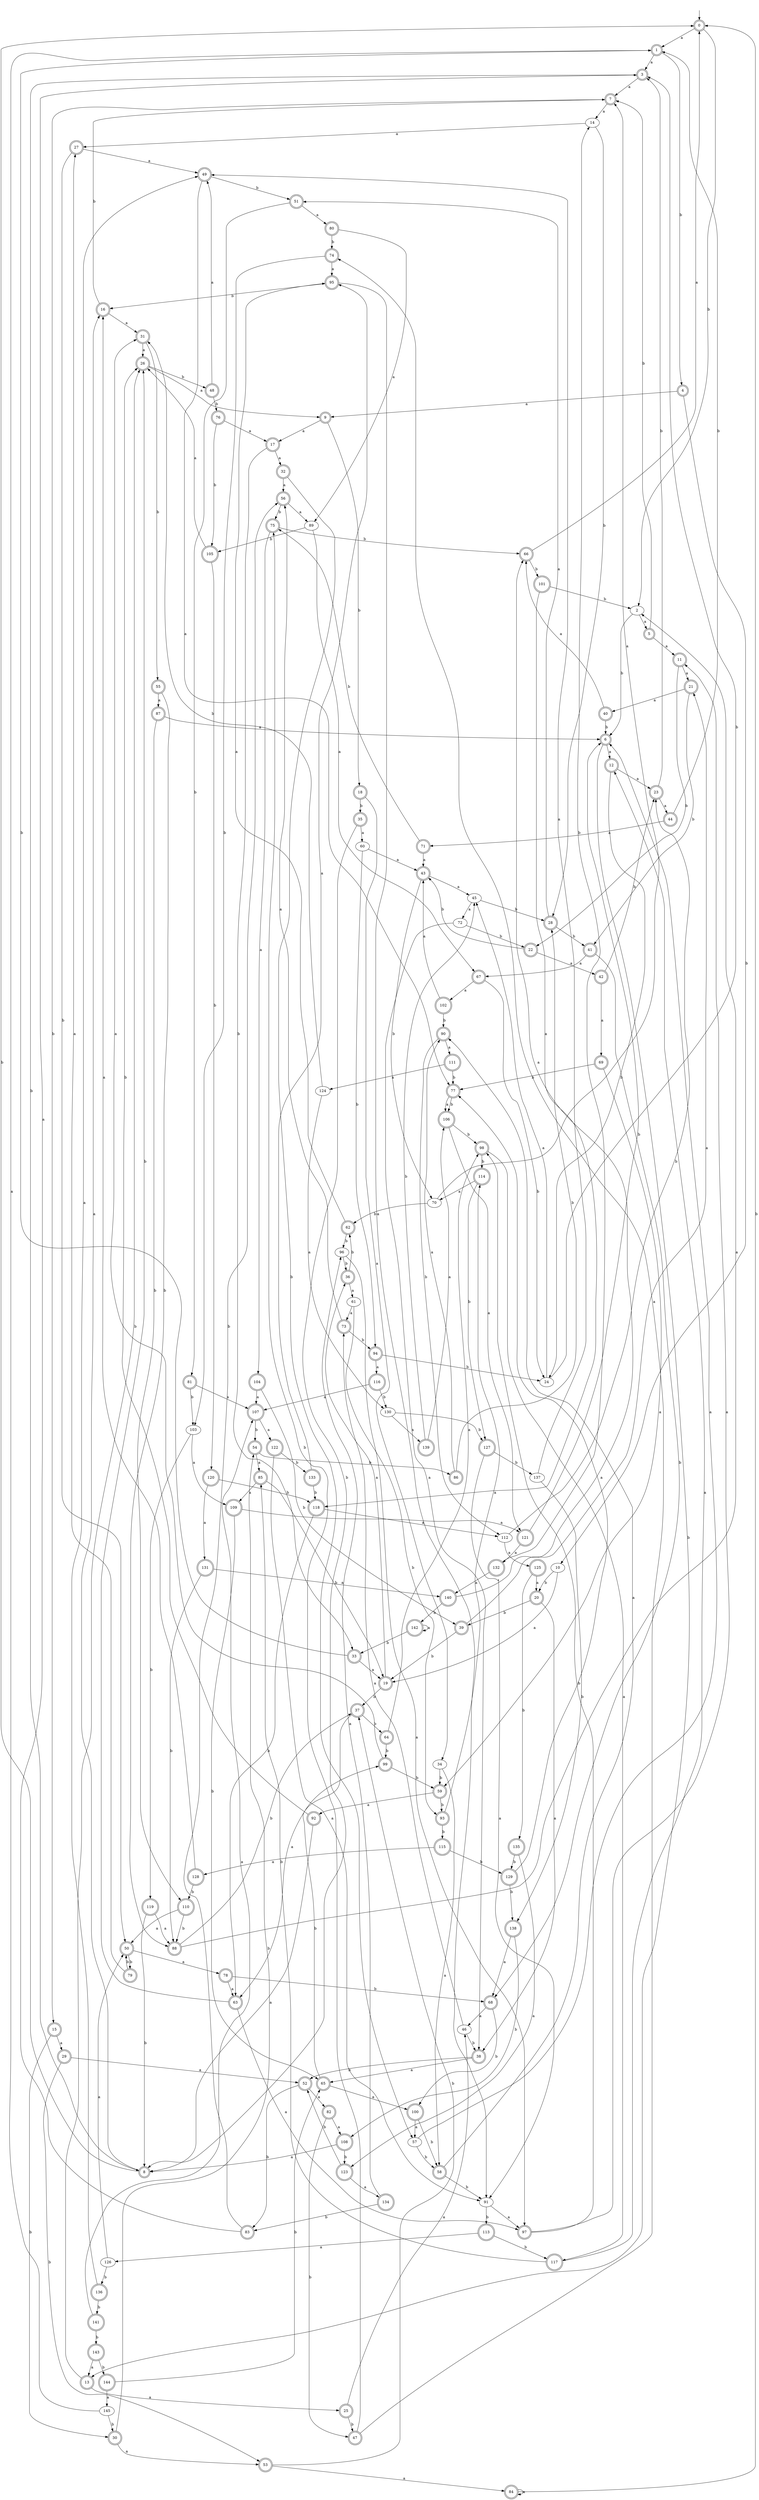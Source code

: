 digraph RandomDFA {
  __start0 [label="", shape=none];
  __start0 -> 0 [label=""];
  0 [shape=circle] [shape=doublecircle]
  0 -> 1 [label="a"]
  0 -> 2 [label="b"]
  1 [shape=doublecircle]
  1 -> 3 [label="a"]
  1 -> 4 [label="b"]
  2
  2 -> 5 [label="a"]
  2 -> 6 [label="b"]
  3 [shape=doublecircle]
  3 -> 7 [label="a"]
  3 -> 8 [label="b"]
  4 [shape=doublecircle]
  4 -> 9 [label="a"]
  4 -> 10 [label="b"]
  5 [shape=doublecircle]
  5 -> 11 [label="a"]
  5 -> 7 [label="b"]
  6 [shape=doublecircle]
  6 -> 12 [label="a"]
  6 -> 13 [label="b"]
  7 [shape=doublecircle]
  7 -> 14 [label="a"]
  7 -> 15 [label="b"]
  8 [shape=doublecircle]
  8 -> 16 [label="a"]
  8 -> 0 [label="b"]
  9 [shape=doublecircle]
  9 -> 17 [label="a"]
  9 -> 18 [label="b"]
  10
  10 -> 19 [label="a"]
  10 -> 20 [label="b"]
  11 [shape=doublecircle]
  11 -> 21 [label="a"]
  11 -> 22 [label="b"]
  12 [shape=doublecircle]
  12 -> 23 [label="a"]
  12 -> 24 [label="b"]
  13 [shape=doublecircle]
  13 -> 25 [label="a"]
  13 -> 26 [label="b"]
  14
  14 -> 27 [label="a"]
  14 -> 28 [label="b"]
  15 [shape=doublecircle]
  15 -> 29 [label="a"]
  15 -> 30 [label="b"]
  16 [shape=doublecircle]
  16 -> 31 [label="a"]
  16 -> 7 [label="b"]
  17 [shape=doublecircle]
  17 -> 32 [label="a"]
  17 -> 33 [label="b"]
  18 [shape=doublecircle]
  18 -> 34 [label="a"]
  18 -> 35 [label="b"]
  19 [shape=doublecircle]
  19 -> 36 [label="a"]
  19 -> 37 [label="b"]
  20 [shape=doublecircle]
  20 -> 38 [label="a"]
  20 -> 39 [label="b"]
  21 [shape=doublecircle]
  21 -> 40 [label="a"]
  21 -> 41 [label="b"]
  22 [shape=doublecircle]
  22 -> 42 [label="a"]
  22 -> 43 [label="b"]
  23 [shape=doublecircle]
  23 -> 44 [label="a"]
  23 -> 3 [label="b"]
  24
  24 -> 45 [label="a"]
  24 -> 3 [label="b"]
  25 [shape=doublecircle]
  25 -> 46 [label="a"]
  25 -> 47 [label="b"]
  26 [shape=doublecircle]
  26 -> 9 [label="a"]
  26 -> 48 [label="b"]
  27 [shape=doublecircle]
  27 -> 49 [label="a"]
  27 -> 50 [label="b"]
  28 [shape=doublecircle]
  28 -> 51 [label="a"]
  28 -> 41 [label="b"]
  29 [shape=doublecircle]
  29 -> 52 [label="a"]
  29 -> 53 [label="b"]
  30 [shape=doublecircle]
  30 -> 53 [label="a"]
  30 -> 54 [label="b"]
  31 [shape=doublecircle]
  31 -> 26 [label="a"]
  31 -> 55 [label="b"]
  32 [shape=doublecircle]
  32 -> 56 [label="a"]
  32 -> 57 [label="b"]
  33 [shape=doublecircle]
  33 -> 19 [label="a"]
  33 -> 1 [label="b"]
  34
  34 -> 58 [label="a"]
  34 -> 59 [label="b"]
  35 [shape=doublecircle]
  35 -> 60 [label="a"]
  35 -> 8 [label="b"]
  36 [shape=doublecircle]
  36 -> 61 [label="a"]
  36 -> 62 [label="b"]
  37 [shape=doublecircle]
  37 -> 63 [label="a"]
  37 -> 64 [label="b"]
  38 [shape=doublecircle]
  38 -> 65 [label="a"]
  38 -> 52 [label="b"]
  39 [shape=doublecircle]
  39 -> 21 [label="a"]
  39 -> 19 [label="b"]
  40 [shape=doublecircle]
  40 -> 66 [label="a"]
  40 -> 6 [label="b"]
  41 [shape=doublecircle]
  41 -> 67 [label="a"]
  41 -> 68 [label="b"]
  42 [shape=doublecircle]
  42 -> 69 [label="a"]
  42 -> 23 [label="b"]
  43 [shape=doublecircle]
  43 -> 45 [label="a"]
  43 -> 70 [label="b"]
  44 [shape=doublecircle]
  44 -> 71 [label="a"]
  44 -> 1 [label="b"]
  45
  45 -> 72 [label="a"]
  45 -> 28 [label="b"]
  46
  46 -> 73 [label="a"]
  46 -> 38 [label="b"]
  47 [shape=doublecircle]
  47 -> 74 [label="a"]
  47 -> 75 [label="b"]
  48 [shape=doublecircle]
  48 -> 49 [label="a"]
  48 -> 76 [label="b"]
  49 [shape=doublecircle]
  49 -> 77 [label="a"]
  49 -> 51 [label="b"]
  50 [shape=doublecircle]
  50 -> 78 [label="a"]
  50 -> 79 [label="b"]
  51 [shape=doublecircle]
  51 -> 80 [label="a"]
  51 -> 81 [label="b"]
  52 [shape=doublecircle]
  52 -> 82 [label="a"]
  52 -> 83 [label="b"]
  53 [shape=doublecircle]
  53 -> 84 [label="a"]
  53 -> 37 [label="b"]
  54 [shape=doublecircle]
  54 -> 85 [label="a"]
  54 -> 86 [label="b"]
  55 [shape=doublecircle]
  55 -> 87 [label="a"]
  55 -> 88 [label="b"]
  56 [shape=doublecircle]
  56 -> 89 [label="a"]
  56 -> 75 [label="b"]
  57
  57 -> 6 [label="a"]
  57 -> 58 [label="b"]
  58 [shape=doublecircle]
  58 -> 90 [label="a"]
  58 -> 91 [label="b"]
  59 [shape=doublecircle]
  59 -> 92 [label="a"]
  59 -> 93 [label="b"]
  60
  60 -> 43 [label="a"]
  60 -> 94 [label="b"]
  61
  61 -> 73 [label="a"]
  61 -> 93 [label="b"]
  62 [shape=doublecircle]
  62 -> 95 [label="a"]
  62 -> 96 [label="b"]
  63 [shape=doublecircle]
  63 -> 97 [label="a"]
  63 -> 26 [label="b"]
  64 [shape=doublecircle]
  64 -> 98 [label="a"]
  64 -> 99 [label="b"]
  65 [shape=doublecircle]
  65 -> 100 [label="a"]
  65 -> 99 [label="b"]
  66 [shape=doublecircle]
  66 -> 0 [label="a"]
  66 -> 101 [label="b"]
  67 [shape=doublecircle]
  67 -> 102 [label="a"]
  67 -> 24 [label="b"]
  68 [shape=doublecircle]
  68 -> 46 [label="a"]
  68 -> 100 [label="b"]
  69 [shape=doublecircle]
  69 -> 59 [label="a"]
  69 -> 77 [label="b"]
  70
  70 -> 7 [label="a"]
  70 -> 62 [label="b"]
  71 [shape=doublecircle]
  71 -> 43 [label="a"]
  71 -> 75 [label="b"]
  72
  72 -> 38 [label="a"]
  72 -> 22 [label="b"]
  73 [shape=doublecircle]
  73 -> 56 [label="a"]
  73 -> 94 [label="b"]
  74 [shape=doublecircle]
  74 -> 95 [label="a"]
  74 -> 103 [label="b"]
  75 [shape=doublecircle]
  75 -> 104 [label="a"]
  75 -> 66 [label="b"]
  76 [shape=doublecircle]
  76 -> 17 [label="a"]
  76 -> 105 [label="b"]
  77 [shape=doublecircle]
  77 -> 106 [label="a"]
  77 -> 106 [label="b"]
  78 [shape=doublecircle]
  78 -> 63 [label="a"]
  78 -> 68 [label="b"]
  79 [shape=doublecircle]
  79 -> 27 [label="a"]
  79 -> 50 [label="b"]
  80 [shape=doublecircle]
  80 -> 89 [label="a"]
  80 -> 74 [label="b"]
  81 [shape=doublecircle]
  81 -> 107 [label="a"]
  81 -> 103 [label="b"]
  82 [shape=doublecircle]
  82 -> 108 [label="a"]
  82 -> 47 [label="b"]
  83 [shape=doublecircle]
  83 -> 3 [label="a"]
  83 -> 56 [label="b"]
  84 [shape=doublecircle]
  84 -> 84 [label="a"]
  84 -> 0 [label="b"]
  85 [shape=doublecircle]
  85 -> 109 [label="a"]
  85 -> 19 [label="b"]
  86 [shape=doublecircle]
  86 -> 90 [label="a"]
  86 -> 28 [label="b"]
  87 [shape=doublecircle]
  87 -> 6 [label="a"]
  87 -> 110 [label="b"]
  88 [shape=doublecircle]
  88 -> 2 [label="a"]
  88 -> 37 [label="b"]
  89
  89 -> 67 [label="a"]
  89 -> 105 [label="b"]
  90 [shape=doublecircle]
  90 -> 111 [label="a"]
  90 -> 112 [label="b"]
  91
  91 -> 97 [label="a"]
  91 -> 113 [label="b"]
  92 [shape=doublecircle]
  92 -> 8 [label="a"]
  92 -> 26 [label="b"]
  93 [shape=doublecircle]
  93 -> 114 [label="a"]
  93 -> 115 [label="b"]
  94 [shape=doublecircle]
  94 -> 116 [label="a"]
  94 -> 24 [label="b"]
  95 [shape=doublecircle]
  95 -> 91 [label="a"]
  95 -> 16 [label="b"]
  96
  96 -> 97 [label="a"]
  96 -> 36 [label="b"]
  97 [shape=doublecircle]
  97 -> 11 [label="a"]
  97 -> 98 [label="b"]
  98 [shape=doublecircle]
  98 -> 117 [label="a"]
  98 -> 114 [label="b"]
  99 [shape=doublecircle]
  99 -> 31 [label="a"]
  99 -> 59 [label="b"]
  100 [shape=doublecircle]
  100 -> 57 [label="a"]
  100 -> 58 [label="b"]
  101 [shape=doublecircle]
  101 -> 118 [label="a"]
  101 -> 2 [label="b"]
  102 [shape=doublecircle]
  102 -> 43 [label="a"]
  102 -> 90 [label="b"]
  103
  103 -> 109 [label="a"]
  103 -> 119 [label="b"]
  104 [shape=doublecircle]
  104 -> 107 [label="a"]
  104 -> 39 [label="b"]
  105 [shape=doublecircle]
  105 -> 26 [label="a"]
  105 -> 120 [label="b"]
  106 [shape=doublecircle]
  106 -> 121 [label="a"]
  106 -> 98 [label="b"]
  107 [shape=doublecircle]
  107 -> 122 [label="a"]
  107 -> 54 [label="b"]
  108 [shape=doublecircle]
  108 -> 8 [label="a"]
  108 -> 123 [label="b"]
  109 [shape=doublecircle]
  109 -> 121 [label="a"]
  109 -> 65 [label="b"]
  110 [shape=doublecircle]
  110 -> 50 [label="a"]
  110 -> 88 [label="b"]
  111 [shape=doublecircle]
  111 -> 124 [label="a"]
  111 -> 77 [label="b"]
  112
  112 -> 125 [label="a"]
  112 -> 23 [label="b"]
  113 [shape=doublecircle]
  113 -> 126 [label="a"]
  113 -> 117 [label="b"]
  114 [shape=doublecircle]
  114 -> 70 [label="a"]
  114 -> 127 [label="b"]
  115 [shape=doublecircle]
  115 -> 128 [label="a"]
  115 -> 129 [label="b"]
  116 [shape=doublecircle]
  116 -> 107 [label="a"]
  116 -> 130 [label="b"]
  117 [shape=doublecircle]
  117 -> 12 [label="a"]
  117 -> 85 [label="b"]
  118 [shape=doublecircle]
  118 -> 112 [label="a"]
  118 -> 63 [label="b"]
  119 [shape=doublecircle]
  119 -> 88 [label="a"]
  119 -> 8 [label="b"]
  120 [shape=doublecircle]
  120 -> 131 [label="a"]
  120 -> 118 [label="b"]
  121 [shape=doublecircle]
  121 -> 132 [label="a"]
  121 -> 6 [label="b"]
  122 [shape=doublecircle]
  122 -> 91 [label="a"]
  122 -> 133 [label="b"]
  123 [shape=doublecircle]
  123 -> 134 [label="a"]
  123 -> 52 [label="b"]
  124
  124 -> 130 [label="a"]
  124 -> 31 [label="b"]
  125 [shape=doublecircle]
  125 -> 20 [label="a"]
  125 -> 135 [label="b"]
  126
  126 -> 50 [label="a"]
  126 -> 136 [label="b"]
  127 [shape=doublecircle]
  127 -> 91 [label="a"]
  127 -> 137 [label="b"]
  128 [shape=doublecircle]
  128 -> 16 [label="a"]
  128 -> 110 [label="b"]
  129 [shape=doublecircle]
  129 -> 77 [label="a"]
  129 -> 138 [label="b"]
  130
  130 -> 139 [label="a"]
  130 -> 127 [label="b"]
  131 [shape=doublecircle]
  131 -> 140 [label="a"]
  131 -> 88 [label="b"]
  132 [shape=doublecircle]
  132 -> 140 [label="a"]
  132 -> 14 [label="b"]
  133 [shape=doublecircle]
  133 -> 95 [label="a"]
  133 -> 118 [label="b"]
  134 [shape=doublecircle]
  134 -> 96 [label="a"]
  134 -> 83 [label="b"]
  135 [shape=doublecircle]
  135 -> 123 [label="a"]
  135 -> 129 [label="b"]
  136 [shape=doublecircle]
  136 -> 49 [label="a"]
  136 -> 141 [label="b"]
  137
  137 -> 49 [label="a"]
  137 -> 138 [label="b"]
  138 [shape=doublecircle]
  138 -> 68 [label="a"]
  138 -> 108 [label="b"]
  139 [shape=doublecircle]
  139 -> 106 [label="a"]
  139 -> 45 [label="b"]
  140 [shape=doublecircle]
  140 -> 66 [label="a"]
  140 -> 142 [label="b"]
  141 [shape=doublecircle]
  141 -> 107 [label="a"]
  141 -> 143 [label="b"]
  142 [shape=doublecircle]
  142 -> 142 [label="a"]
  142 -> 33 [label="b"]
  143 [shape=doublecircle]
  143 -> 13 [label="a"]
  143 -> 144 [label="b"]
  144 [shape=doublecircle]
  144 -> 145 [label="a"]
  144 -> 65 [label="b"]
  145
  145 -> 1 [label="a"]
  145 -> 30 [label="b"]
}

